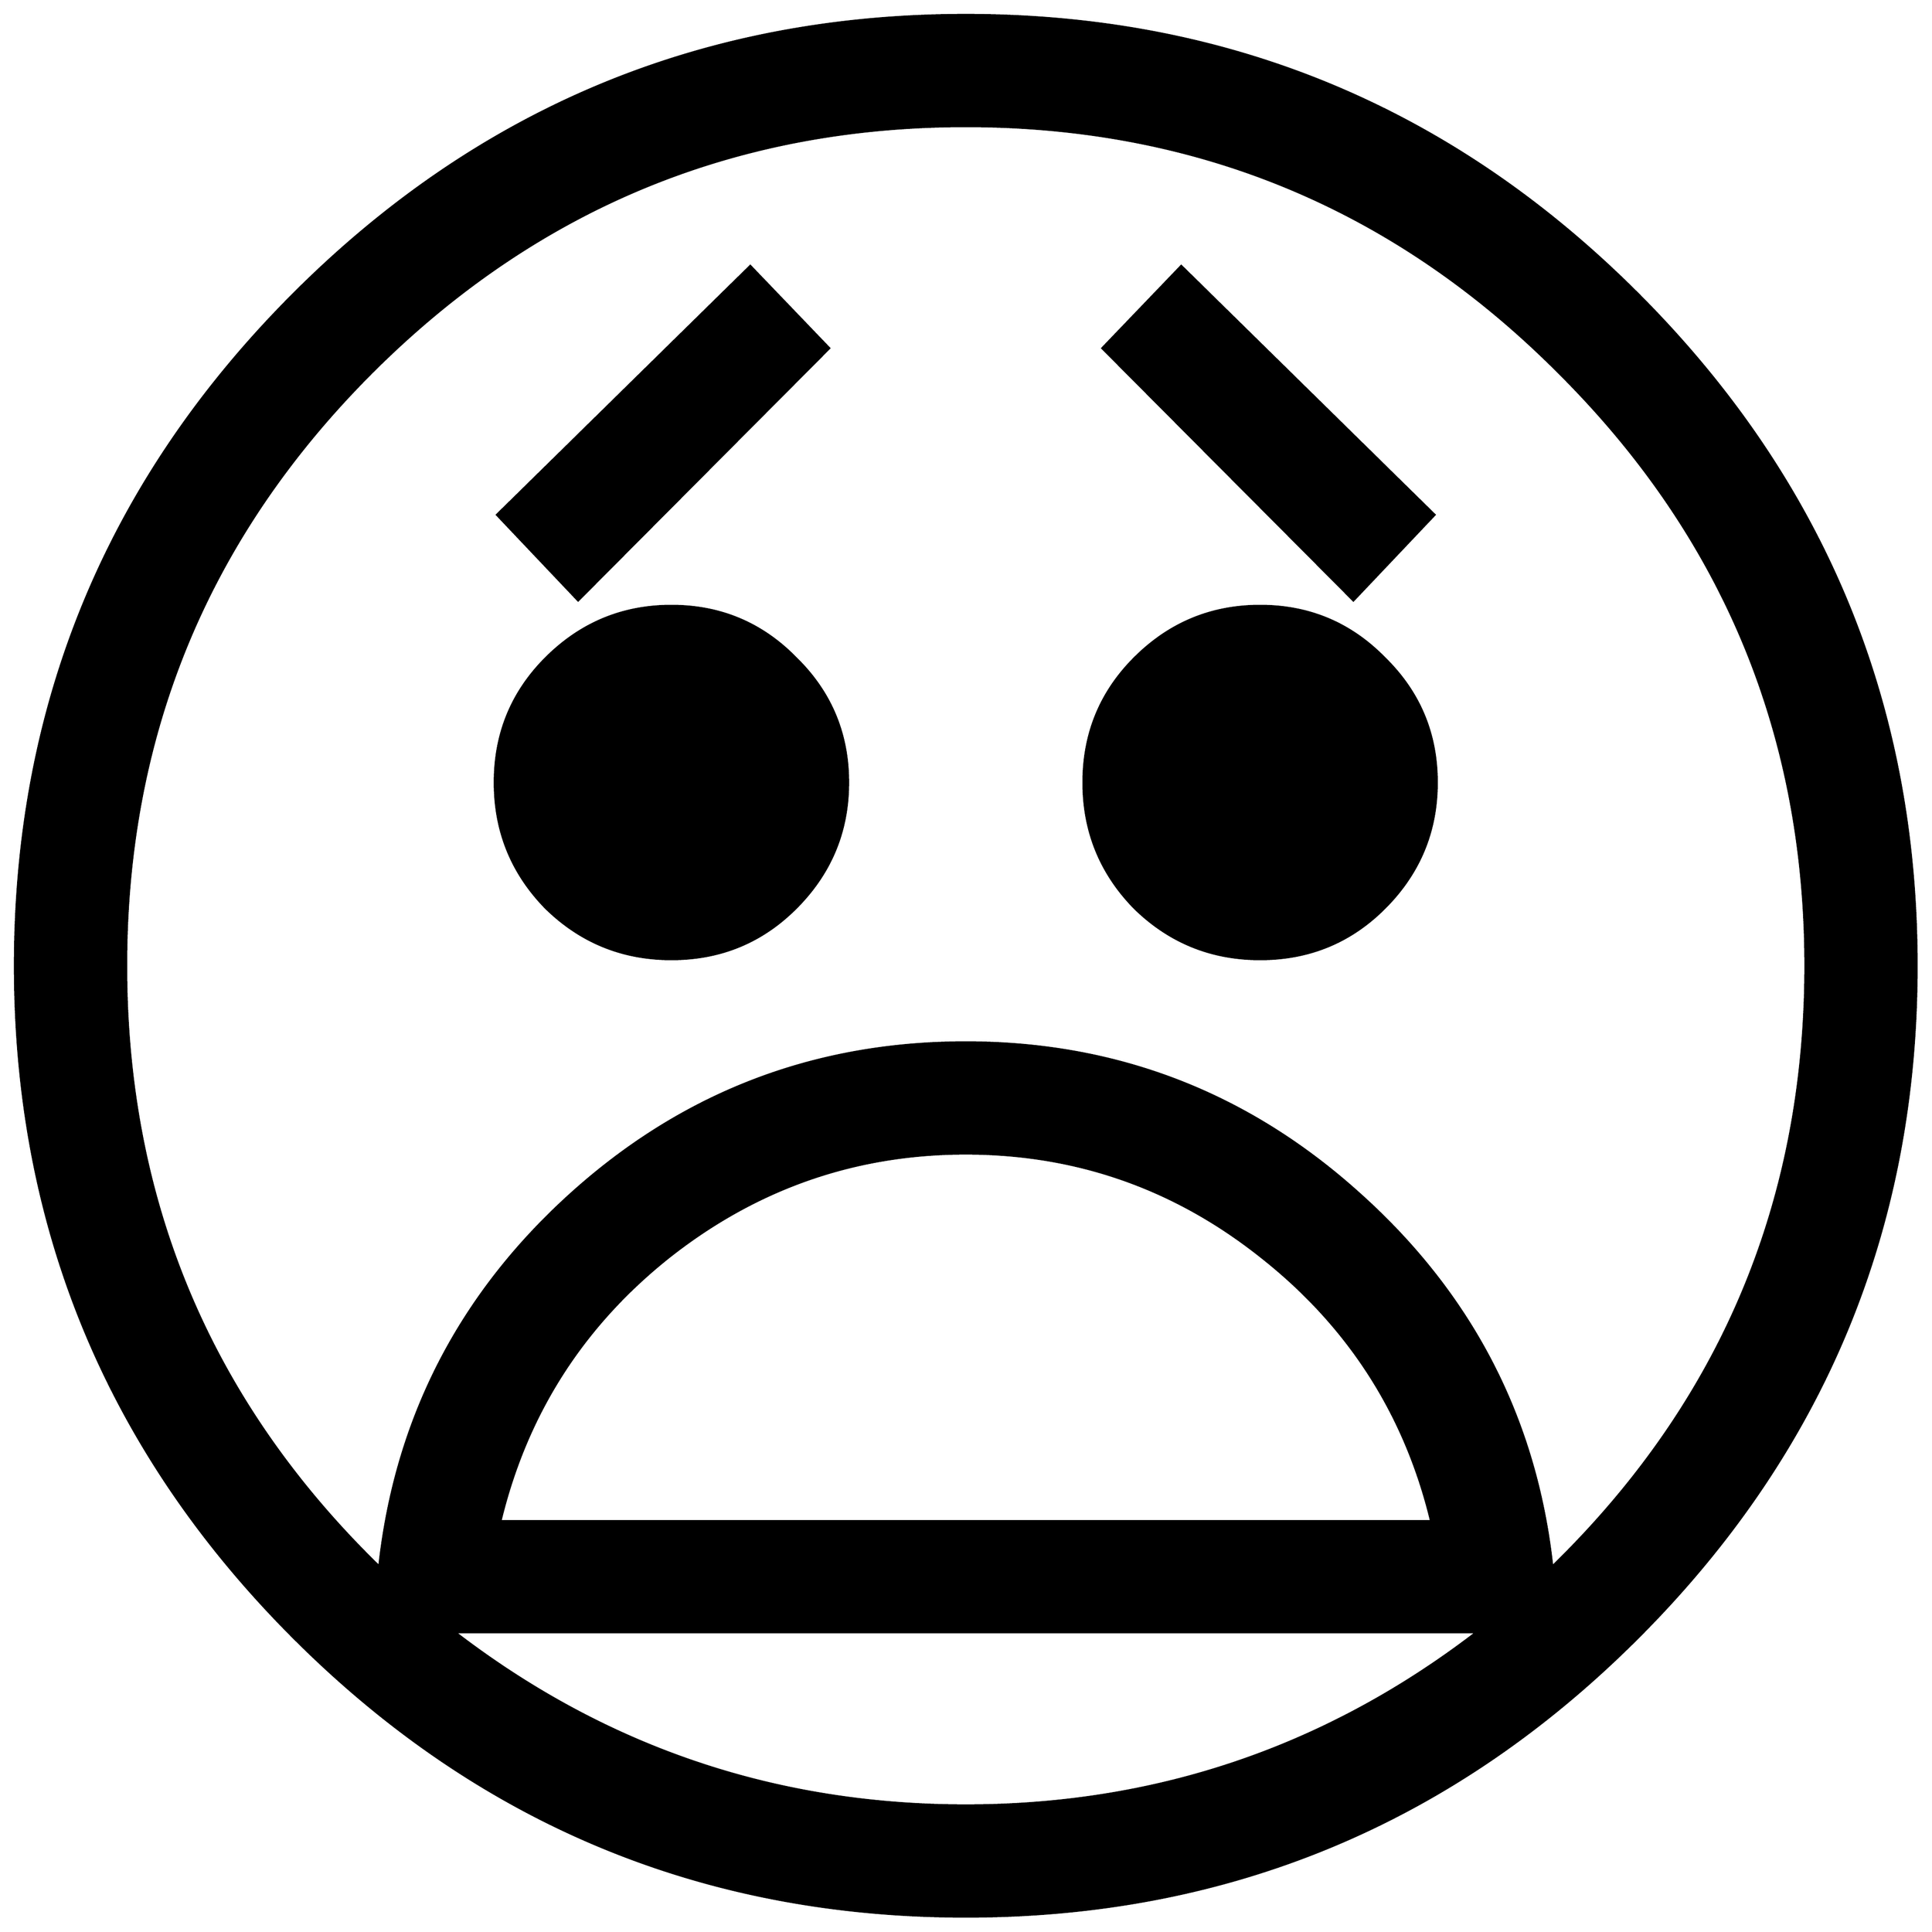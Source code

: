 


\begin{tikzpicture}[y=0.80pt, x=0.80pt, yscale=-1.0, xscale=1.0, inner sep=0pt, outer sep=0pt]
\begin{scope}[shift={(100.0,1706.0)},nonzero rule]
  \path[draw=.,fill=.,line width=1.600pt] (1794.0,-582.0) ..
    controls (1794.0,-346.0) and (1710.333,-144.333) ..
    (1543.0,23.0) .. controls (1375.667,190.333) and (1174.0,274.0)
    .. (938.0,274.0) .. controls (702.0,274.0) and (500.333,190.333)
    .. (333.0,23.0) .. controls (165.667,-144.333) and (82.0,-346.0)
    .. (82.0,-582.0) .. controls (82.0,-818.0) and
    (165.667,-1019.667) .. (333.0,-1187.0) .. controls
    (500.333,-1354.333) and (702.0,-1438.0) .. (938.0,-1438.0) ..
    controls (1174.0,-1438.0) and (1375.667,-1354.333) ..
    (1543.0,-1187.0) .. controls (1710.333,-1019.667) and
    (1794.0,-818.0) .. (1794.0,-582.0) -- cycle(1694.0,-582.0)
    .. controls (1694.0,-790.667) and (1620.0,-968.667) ..
    (1472.0,-1116.0) .. controls (1324.667,-1264.0) and
    (1146.667,-1338.0) .. (938.0,-1338.0) .. controls
    (729.333,-1338.0) and (551.0,-1264.0) .. (403.0,-1116.0) ..
    controls (255.667,-968.667) and (182.0,-790.667) .. (182.0,-582.0)
    .. controls (182.0,-369.333) and (258.0,-189.0) ..
    (410.0,-41.0) .. controls (424.667,-174.333) and (482.333,-286.333)
    .. (583.0,-377.0) .. controls (683.667,-467.667) and
    (802.0,-513.0) .. (938.0,-513.0) .. controls (1073.333,-513.0)
    and (1191.333,-467.667) .. (1292.0,-377.0) .. controls
    (1393.333,-286.333) and (1451.333,-174.333) .. (1466.0,-41.0) ..
    controls (1618.0,-189.0) and (1694.0,-369.333) ..
    (1694.0,-582.0) -- cycle(1357.0,-82.0) .. controls
    (1333.667,-178.667) and (1282.667,-258.0) .. (1204.0,-320.0) ..
    controls (1126.0,-382.0) and (1037.333,-413.0) ..
    (938.0,-413.0) .. controls (838.667,-413.0) and (749.667,-382.0)
    .. (671.0,-320.0) .. controls (593.0,-258.0) and
    (542.333,-178.667) .. (519.0,-82.0) -- (1357.0,-82.0) --
    cycle(1398.0,18.0) -- (478.0,18.0) .. controls (613.333,122.0)
    and (766.667,174.0) .. (938.0,174.0) .. controls
    (1109.333,174.0) and (1262.667,122.0) .. (1398.0,18.0) --
    cycle(1360.0,-988.0) -- (1287.0,-911.0) -- (1061.0,-1138.0)
    -- (1132.0,-1212.0) -- (1360.0,-988.0) --
    cycle(1362.0,-747.0) .. controls (1362.0,-703.0) and
    (1346.333,-665.333) .. (1315.0,-634.0) .. controls
    (1284.333,-603.333) and (1247.0,-588.0) .. (1203.0,-588.0) ..
    controls (1159.0,-588.0) and (1121.333,-603.333) ..
    (1090.0,-634.0) .. controls (1059.333,-665.333) and
    (1044.0,-703.0) .. (1044.0,-747.0) .. controls
    (1044.0,-791.0) and (1059.333,-828.333) .. (1090.0,-859.0) ..
    controls (1121.333,-890.333) and (1159.0,-906.0) ..
    (1203.0,-906.0) .. controls (1247.0,-906.0) and
    (1284.333,-890.333) .. (1315.0,-859.0) .. controls
    (1346.333,-828.333) and (1362.0,-791.0) .. (1362.0,-747.0) --
    cycle(815.0,-1138.0) -- (589.0,-911.0) -- (516.0,-988.0) --
    (744.0,-1212.0) -- (815.0,-1138.0) -- cycle(832.0,-747.0) ..
    controls (832.0,-703.0) and (816.333,-665.333) .. (785.0,-634.0)
    .. controls (754.333,-603.333) and (717.0,-588.0) ..
    (673.0,-588.0) .. controls (629.0,-588.0) and (591.333,-603.333)
    .. (560.0,-634.0) .. controls (529.333,-665.333) and
    (514.0,-703.0) .. (514.0,-747.0) .. controls (514.0,-791.0)
    and (529.333,-828.333) .. (560.0,-859.0) .. controls
    (591.333,-890.333) and (629.0,-906.0) .. (673.0,-906.0) ..
    controls (717.0,-906.0) and (754.333,-890.333) .. (785.0,-859.0)
    .. controls (816.333,-828.333) and (832.0,-791.0) ..
    (832.0,-747.0) -- cycle;
\end{scope}

\end{tikzpicture}

